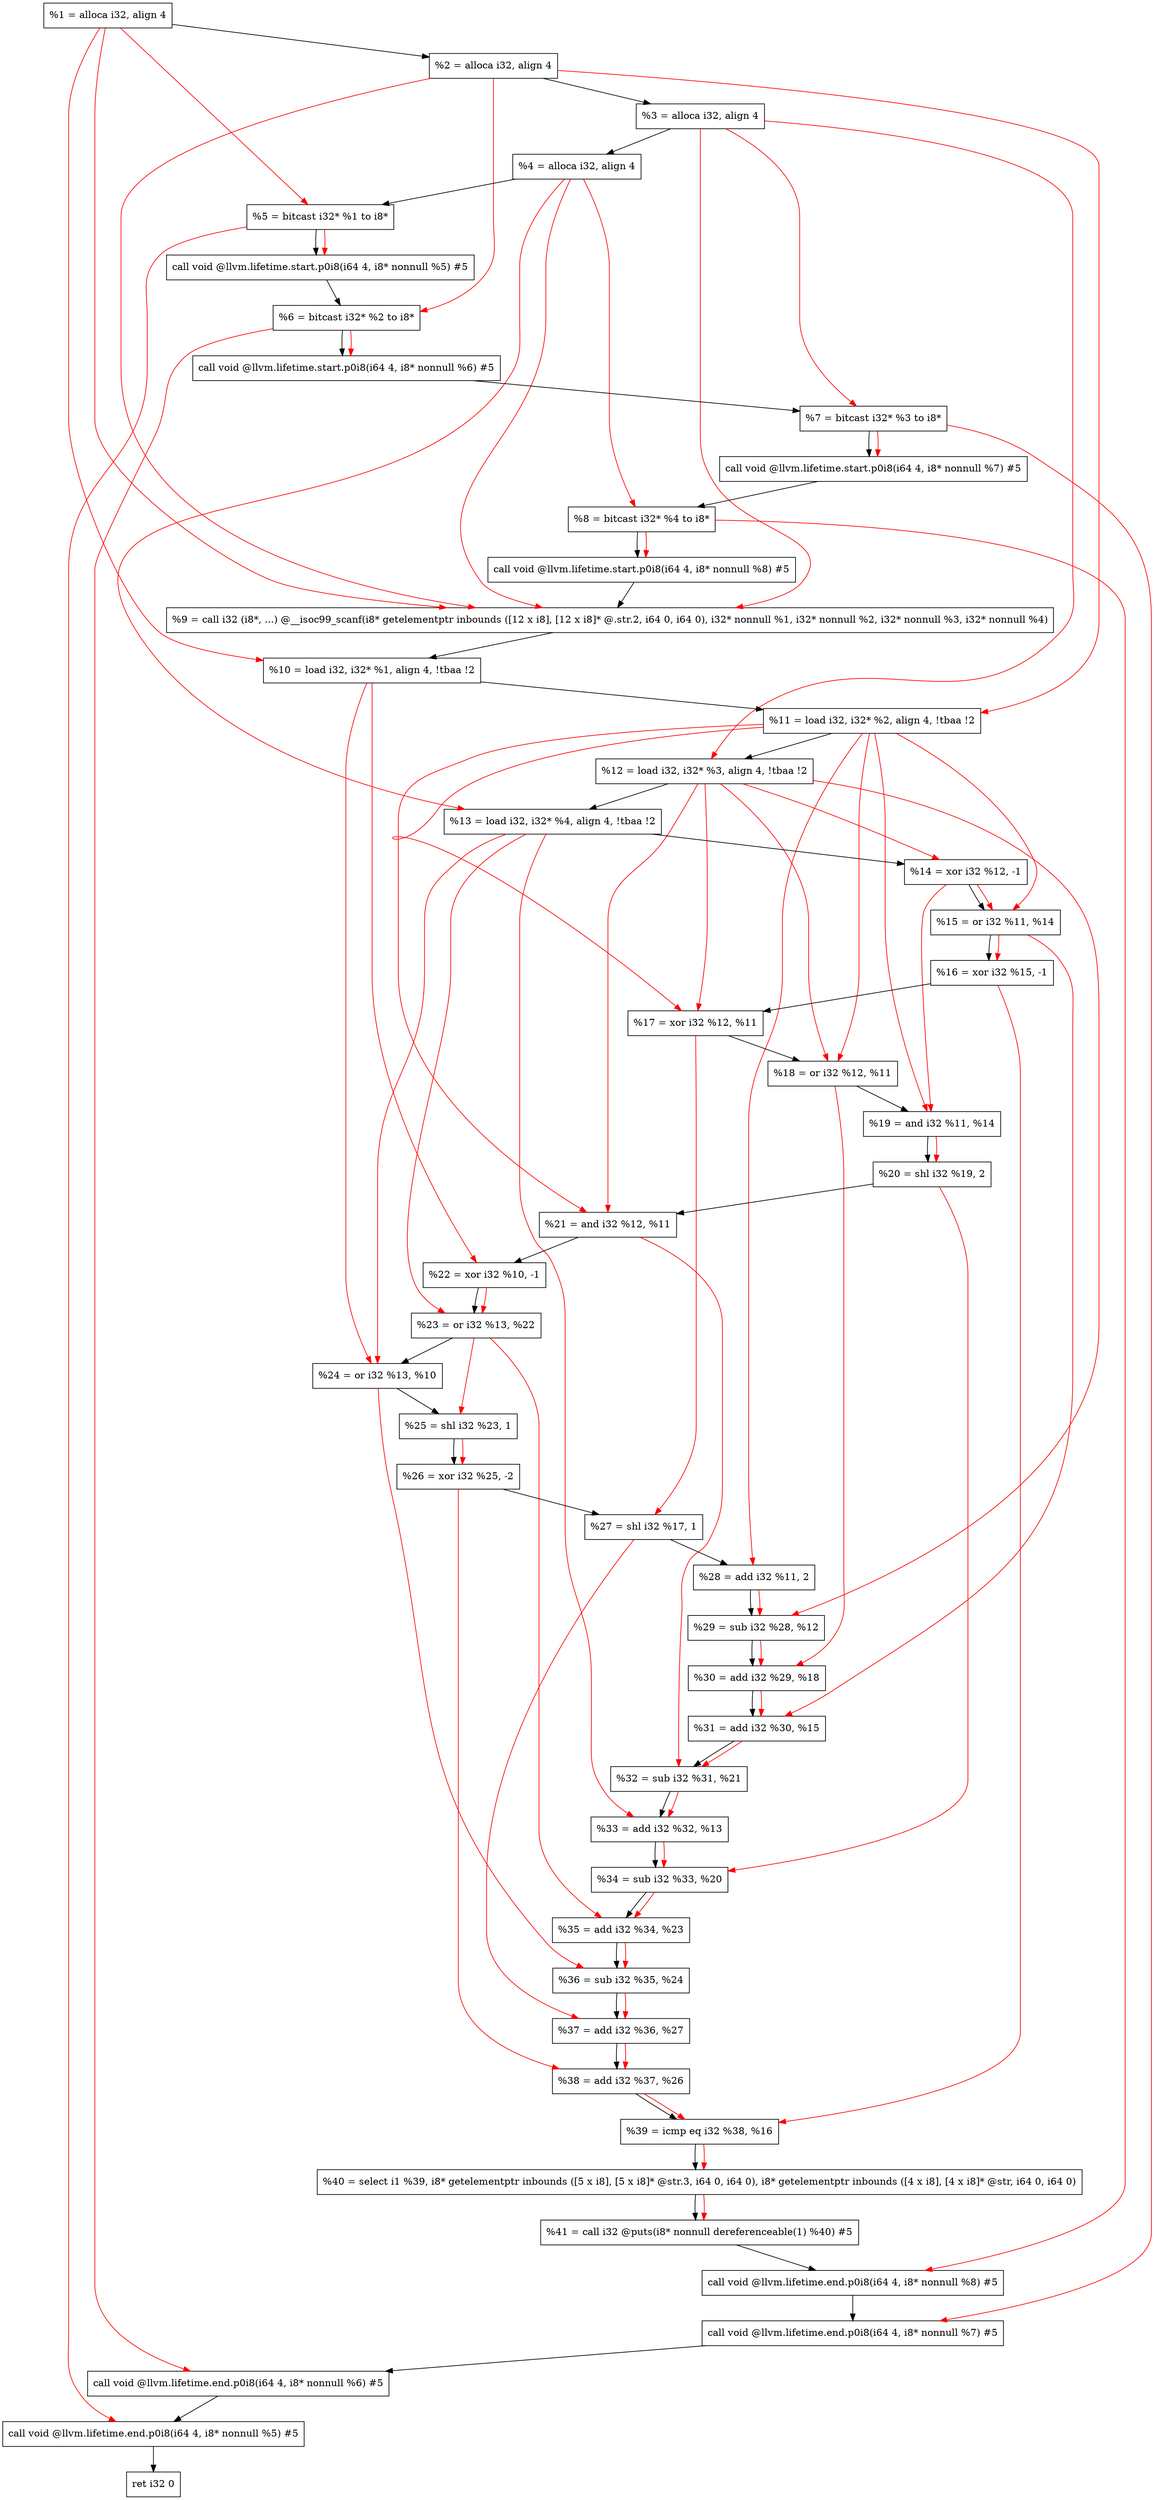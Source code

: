 digraph "DFG for'main' function" {
	Node0x15392c8[shape=record, label="  %1 = alloca i32, align 4"];
	Node0x1539348[shape=record, label="  %2 = alloca i32, align 4"];
	Node0x15393d8[shape=record, label="  %3 = alloca i32, align 4"];
	Node0x1539438[shape=record, label="  %4 = alloca i32, align 4"];
	Node0x15394e8[shape=record, label="  %5 = bitcast i32* %1 to i8*"];
	Node0x1539918[shape=record, label="  call void @llvm.lifetime.start.p0i8(i64 4, i8* nonnull %5) #5"];
	Node0x15399f8[shape=record, label="  %6 = bitcast i32* %2 to i8*"];
	Node0x1539af8[shape=record, label="  call void @llvm.lifetime.start.p0i8(i64 4, i8* nonnull %6) #5"];
	Node0x1539bb8[shape=record, label="  %7 = bitcast i32* %3 to i8*"];
	Node0x1539c68[shape=record, label="  call void @llvm.lifetime.start.p0i8(i64 4, i8* nonnull %7) #5"];
	Node0x1539d28[shape=record, label="  %8 = bitcast i32* %4 to i8*"];
	Node0x1539dd8[shape=record, label="  call void @llvm.lifetime.start.p0i8(i64 4, i8* nonnull %8) #5"];
	Node0x15348a0[shape=record, label="  %9 = call i32 (i8*, ...) @__isoc99_scanf(i8* getelementptr inbounds ([12 x i8], [12 x i8]* @.str.2, i64 0, i64 0), i32* nonnull %1, i32* nonnull %2, i32* nonnull %3, i32* nonnull %4)"];
	Node0x1539fd8[shape=record, label="  %10 = load i32, i32* %1, align 4, !tbaa !2"];
	Node0x153af48[shape=record, label="  %11 = load i32, i32* %2, align 4, !tbaa !2"];
	Node0x153b5b8[shape=record, label="  %12 = load i32, i32* %3, align 4, !tbaa !2"];
	Node0x153b618[shape=record, label="  %13 = load i32, i32* %4, align 4, !tbaa !2"];
	Node0x153b690[shape=record, label="  %14 = xor i32 %12, -1"];
	Node0x153b700[shape=record, label="  %15 = or i32 %11, %14"];
	Node0x153b770[shape=record, label="  %16 = xor i32 %15, -1"];
	Node0x153b7e0[shape=record, label="  %17 = xor i32 %12, %11"];
	Node0x153b850[shape=record, label="  %18 = or i32 %12, %11"];
	Node0x153b8c0[shape=record, label="  %19 = and i32 %11, %14"];
	Node0x153b930[shape=record, label="  %20 = shl i32 %19, 2"];
	Node0x153b9a0[shape=record, label="  %21 = and i32 %12, %11"];
	Node0x153ba10[shape=record, label="  %22 = xor i32 %10, -1"];
	Node0x153ba80[shape=record, label="  %23 = or i32 %13, %22"];
	Node0x153baf0[shape=record, label="  %24 = or i32 %13, %10"];
	Node0x153bb60[shape=record, label="  %25 = shl i32 %23, 1"];
	Node0x153bbd0[shape=record, label="  %26 = xor i32 %25, -2"];
	Node0x153bc40[shape=record, label="  %27 = shl i32 %17, 1"];
	Node0x153bcb0[shape=record, label="  %28 = add i32 %11, 2"];
	Node0x153bd20[shape=record, label="  %29 = sub i32 %28, %12"];
	Node0x153bd90[shape=record, label="  %30 = add i32 %29, %18"];
	Node0x153be00[shape=record, label="  %31 = add i32 %30, %15"];
	Node0x153be70[shape=record, label="  %32 = sub i32 %31, %21"];
	Node0x153bee0[shape=record, label="  %33 = add i32 %32, %13"];
	Node0x153bf50[shape=record, label="  %34 = sub i32 %33, %20"];
	Node0x153bfc0[shape=record, label="  %35 = add i32 %34, %23"];
	Node0x153c030[shape=record, label="  %36 = sub i32 %35, %24"];
	Node0x153c0a0[shape=record, label="  %37 = add i32 %36, %27"];
	Node0x153c110[shape=record, label="  %38 = add i32 %37, %26"];
	Node0x153c180[shape=record, label="  %39 = icmp eq i32 %38, %16"];
	Node0x14d98b8[shape=record, label="  %40 = select i1 %39, i8* getelementptr inbounds ([5 x i8], [5 x i8]* @str.3, i64 0, i64 0), i8* getelementptr inbounds ([4 x i8], [4 x i8]* @str, i64 0, i64 0)"];
	Node0x153c210[shape=record, label="  %41 = call i32 @puts(i8* nonnull dereferenceable(1) %40) #5"];
	Node0x153c4b8[shape=record, label="  call void @llvm.lifetime.end.p0i8(i64 4, i8* nonnull %8) #5"];
	Node0x153c618[shape=record, label="  call void @llvm.lifetime.end.p0i8(i64 4, i8* nonnull %7) #5"];
	Node0x153c728[shape=record, label="  call void @llvm.lifetime.end.p0i8(i64 4, i8* nonnull %6) #5"];
	Node0x153c838[shape=record, label="  call void @llvm.lifetime.end.p0i8(i64 4, i8* nonnull %5) #5"];
	Node0x153c8f8[shape=record, label="  ret i32 0"];
	Node0x15392c8 -> Node0x1539348;
	Node0x1539348 -> Node0x15393d8;
	Node0x15393d8 -> Node0x1539438;
	Node0x1539438 -> Node0x15394e8;
	Node0x15394e8 -> Node0x1539918;
	Node0x1539918 -> Node0x15399f8;
	Node0x15399f8 -> Node0x1539af8;
	Node0x1539af8 -> Node0x1539bb8;
	Node0x1539bb8 -> Node0x1539c68;
	Node0x1539c68 -> Node0x1539d28;
	Node0x1539d28 -> Node0x1539dd8;
	Node0x1539dd8 -> Node0x15348a0;
	Node0x15348a0 -> Node0x1539fd8;
	Node0x1539fd8 -> Node0x153af48;
	Node0x153af48 -> Node0x153b5b8;
	Node0x153b5b8 -> Node0x153b618;
	Node0x153b618 -> Node0x153b690;
	Node0x153b690 -> Node0x153b700;
	Node0x153b700 -> Node0x153b770;
	Node0x153b770 -> Node0x153b7e0;
	Node0x153b7e0 -> Node0x153b850;
	Node0x153b850 -> Node0x153b8c0;
	Node0x153b8c0 -> Node0x153b930;
	Node0x153b930 -> Node0x153b9a0;
	Node0x153b9a0 -> Node0x153ba10;
	Node0x153ba10 -> Node0x153ba80;
	Node0x153ba80 -> Node0x153baf0;
	Node0x153baf0 -> Node0x153bb60;
	Node0x153bb60 -> Node0x153bbd0;
	Node0x153bbd0 -> Node0x153bc40;
	Node0x153bc40 -> Node0x153bcb0;
	Node0x153bcb0 -> Node0x153bd20;
	Node0x153bd20 -> Node0x153bd90;
	Node0x153bd90 -> Node0x153be00;
	Node0x153be00 -> Node0x153be70;
	Node0x153be70 -> Node0x153bee0;
	Node0x153bee0 -> Node0x153bf50;
	Node0x153bf50 -> Node0x153bfc0;
	Node0x153bfc0 -> Node0x153c030;
	Node0x153c030 -> Node0x153c0a0;
	Node0x153c0a0 -> Node0x153c110;
	Node0x153c110 -> Node0x153c180;
	Node0x153c180 -> Node0x14d98b8;
	Node0x14d98b8 -> Node0x153c210;
	Node0x153c210 -> Node0x153c4b8;
	Node0x153c4b8 -> Node0x153c618;
	Node0x153c618 -> Node0x153c728;
	Node0x153c728 -> Node0x153c838;
	Node0x153c838 -> Node0x153c8f8;
edge [color=red]
	Node0x15392c8 -> Node0x15394e8;
	Node0x15394e8 -> Node0x1539918;
	Node0x1539348 -> Node0x15399f8;
	Node0x15399f8 -> Node0x1539af8;
	Node0x15393d8 -> Node0x1539bb8;
	Node0x1539bb8 -> Node0x1539c68;
	Node0x1539438 -> Node0x1539d28;
	Node0x1539d28 -> Node0x1539dd8;
	Node0x15392c8 -> Node0x15348a0;
	Node0x1539348 -> Node0x15348a0;
	Node0x15393d8 -> Node0x15348a0;
	Node0x1539438 -> Node0x15348a0;
	Node0x15392c8 -> Node0x1539fd8;
	Node0x1539348 -> Node0x153af48;
	Node0x15393d8 -> Node0x153b5b8;
	Node0x1539438 -> Node0x153b618;
	Node0x153b5b8 -> Node0x153b690;
	Node0x153af48 -> Node0x153b700;
	Node0x153b690 -> Node0x153b700;
	Node0x153b700 -> Node0x153b770;
	Node0x153b5b8 -> Node0x153b7e0;
	Node0x153af48 -> Node0x153b7e0;
	Node0x153b5b8 -> Node0x153b850;
	Node0x153af48 -> Node0x153b850;
	Node0x153af48 -> Node0x153b8c0;
	Node0x153b690 -> Node0x153b8c0;
	Node0x153b8c0 -> Node0x153b930;
	Node0x153b5b8 -> Node0x153b9a0;
	Node0x153af48 -> Node0x153b9a0;
	Node0x1539fd8 -> Node0x153ba10;
	Node0x153b618 -> Node0x153ba80;
	Node0x153ba10 -> Node0x153ba80;
	Node0x153b618 -> Node0x153baf0;
	Node0x1539fd8 -> Node0x153baf0;
	Node0x153ba80 -> Node0x153bb60;
	Node0x153bb60 -> Node0x153bbd0;
	Node0x153b7e0 -> Node0x153bc40;
	Node0x153af48 -> Node0x153bcb0;
	Node0x153bcb0 -> Node0x153bd20;
	Node0x153b5b8 -> Node0x153bd20;
	Node0x153bd20 -> Node0x153bd90;
	Node0x153b850 -> Node0x153bd90;
	Node0x153bd90 -> Node0x153be00;
	Node0x153b700 -> Node0x153be00;
	Node0x153be00 -> Node0x153be70;
	Node0x153b9a0 -> Node0x153be70;
	Node0x153be70 -> Node0x153bee0;
	Node0x153b618 -> Node0x153bee0;
	Node0x153bee0 -> Node0x153bf50;
	Node0x153b930 -> Node0x153bf50;
	Node0x153bf50 -> Node0x153bfc0;
	Node0x153ba80 -> Node0x153bfc0;
	Node0x153bfc0 -> Node0x153c030;
	Node0x153baf0 -> Node0x153c030;
	Node0x153c030 -> Node0x153c0a0;
	Node0x153bc40 -> Node0x153c0a0;
	Node0x153c0a0 -> Node0x153c110;
	Node0x153bbd0 -> Node0x153c110;
	Node0x153c110 -> Node0x153c180;
	Node0x153b770 -> Node0x153c180;
	Node0x153c180 -> Node0x14d98b8;
	Node0x14d98b8 -> Node0x153c210;
	Node0x1539d28 -> Node0x153c4b8;
	Node0x1539bb8 -> Node0x153c618;
	Node0x15399f8 -> Node0x153c728;
	Node0x15394e8 -> Node0x153c838;
}
